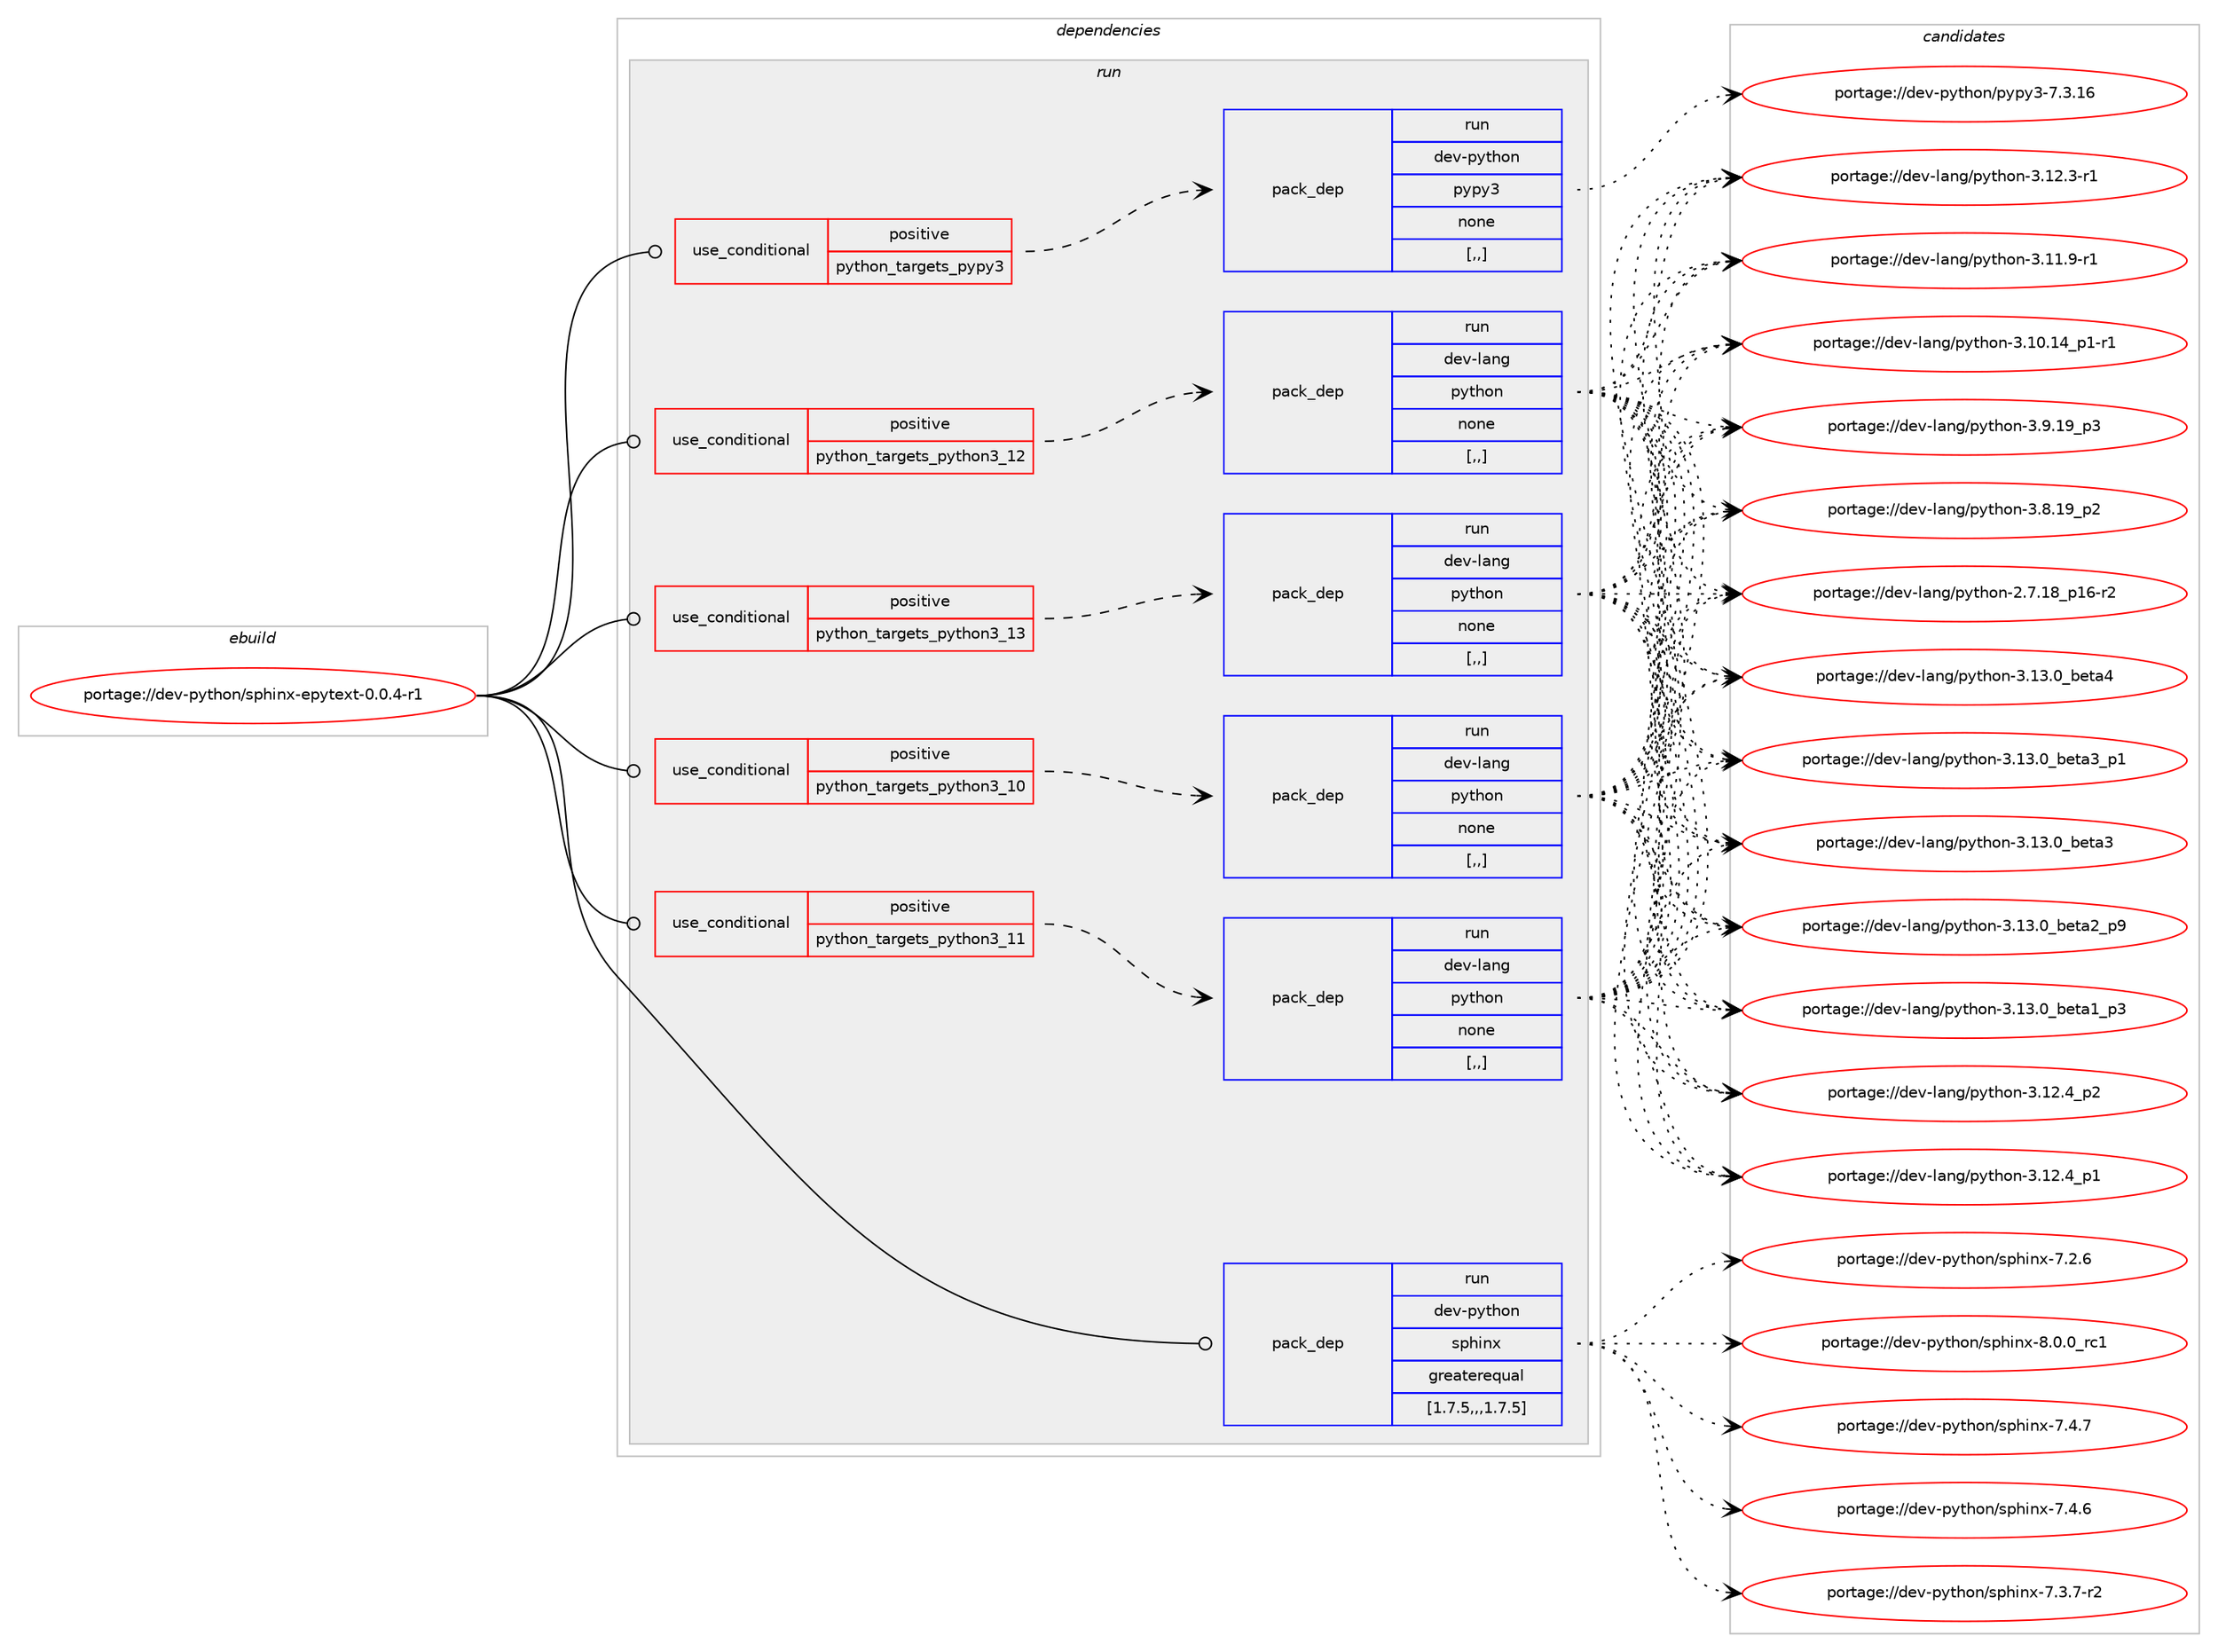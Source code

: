 digraph prolog {

# *************
# Graph options
# *************

newrank=true;
concentrate=true;
compound=true;
graph [rankdir=LR,fontname=Helvetica,fontsize=10,ranksep=1.5];#, ranksep=2.5, nodesep=0.2];
edge  [arrowhead=vee];
node  [fontname=Helvetica,fontsize=10];

# **********
# The ebuild
# **********

subgraph cluster_leftcol {
color=gray;
label=<<i>ebuild</i>>;
id [label="portage://dev-python/sphinx-epytext-0.0.4-r1", color=red, width=4, href="../dev-python/sphinx-epytext-0.0.4-r1.svg"];
}

# ****************
# The dependencies
# ****************

subgraph cluster_midcol {
color=gray;
label=<<i>dependencies</i>>;
subgraph cluster_compile {
fillcolor="#eeeeee";
style=filled;
label=<<i>compile</i>>;
}
subgraph cluster_compileandrun {
fillcolor="#eeeeee";
style=filled;
label=<<i>compile and run</i>>;
}
subgraph cluster_run {
fillcolor="#eeeeee";
style=filled;
label=<<i>run</i>>;
subgraph cond39854 {
dependency164152 [label=<<TABLE BORDER="0" CELLBORDER="1" CELLSPACING="0" CELLPADDING="4"><TR><TD ROWSPAN="3" CELLPADDING="10">use_conditional</TD></TR><TR><TD>positive</TD></TR><TR><TD>python_targets_pypy3</TD></TR></TABLE>>, shape=none, color=red];
subgraph pack123026 {
dependency164153 [label=<<TABLE BORDER="0" CELLBORDER="1" CELLSPACING="0" CELLPADDING="4" WIDTH="220"><TR><TD ROWSPAN="6" CELLPADDING="30">pack_dep</TD></TR><TR><TD WIDTH="110">run</TD></TR><TR><TD>dev-python</TD></TR><TR><TD>pypy3</TD></TR><TR><TD>none</TD></TR><TR><TD>[,,]</TD></TR></TABLE>>, shape=none, color=blue];
}
dependency164152:e -> dependency164153:w [weight=20,style="dashed",arrowhead="vee"];
}
id:e -> dependency164152:w [weight=20,style="solid",arrowhead="odot"];
subgraph cond39855 {
dependency164154 [label=<<TABLE BORDER="0" CELLBORDER="1" CELLSPACING="0" CELLPADDING="4"><TR><TD ROWSPAN="3" CELLPADDING="10">use_conditional</TD></TR><TR><TD>positive</TD></TR><TR><TD>python_targets_python3_10</TD></TR></TABLE>>, shape=none, color=red];
subgraph pack123027 {
dependency164155 [label=<<TABLE BORDER="0" CELLBORDER="1" CELLSPACING="0" CELLPADDING="4" WIDTH="220"><TR><TD ROWSPAN="6" CELLPADDING="30">pack_dep</TD></TR><TR><TD WIDTH="110">run</TD></TR><TR><TD>dev-lang</TD></TR><TR><TD>python</TD></TR><TR><TD>none</TD></TR><TR><TD>[,,]</TD></TR></TABLE>>, shape=none, color=blue];
}
dependency164154:e -> dependency164155:w [weight=20,style="dashed",arrowhead="vee"];
}
id:e -> dependency164154:w [weight=20,style="solid",arrowhead="odot"];
subgraph cond39856 {
dependency164156 [label=<<TABLE BORDER="0" CELLBORDER="1" CELLSPACING="0" CELLPADDING="4"><TR><TD ROWSPAN="3" CELLPADDING="10">use_conditional</TD></TR><TR><TD>positive</TD></TR><TR><TD>python_targets_python3_11</TD></TR></TABLE>>, shape=none, color=red];
subgraph pack123028 {
dependency164157 [label=<<TABLE BORDER="0" CELLBORDER="1" CELLSPACING="0" CELLPADDING="4" WIDTH="220"><TR><TD ROWSPAN="6" CELLPADDING="30">pack_dep</TD></TR><TR><TD WIDTH="110">run</TD></TR><TR><TD>dev-lang</TD></TR><TR><TD>python</TD></TR><TR><TD>none</TD></TR><TR><TD>[,,]</TD></TR></TABLE>>, shape=none, color=blue];
}
dependency164156:e -> dependency164157:w [weight=20,style="dashed",arrowhead="vee"];
}
id:e -> dependency164156:w [weight=20,style="solid",arrowhead="odot"];
subgraph cond39857 {
dependency164158 [label=<<TABLE BORDER="0" CELLBORDER="1" CELLSPACING="0" CELLPADDING="4"><TR><TD ROWSPAN="3" CELLPADDING="10">use_conditional</TD></TR><TR><TD>positive</TD></TR><TR><TD>python_targets_python3_12</TD></TR></TABLE>>, shape=none, color=red];
subgraph pack123029 {
dependency164159 [label=<<TABLE BORDER="0" CELLBORDER="1" CELLSPACING="0" CELLPADDING="4" WIDTH="220"><TR><TD ROWSPAN="6" CELLPADDING="30">pack_dep</TD></TR><TR><TD WIDTH="110">run</TD></TR><TR><TD>dev-lang</TD></TR><TR><TD>python</TD></TR><TR><TD>none</TD></TR><TR><TD>[,,]</TD></TR></TABLE>>, shape=none, color=blue];
}
dependency164158:e -> dependency164159:w [weight=20,style="dashed",arrowhead="vee"];
}
id:e -> dependency164158:w [weight=20,style="solid",arrowhead="odot"];
subgraph cond39858 {
dependency164160 [label=<<TABLE BORDER="0" CELLBORDER="1" CELLSPACING="0" CELLPADDING="4"><TR><TD ROWSPAN="3" CELLPADDING="10">use_conditional</TD></TR><TR><TD>positive</TD></TR><TR><TD>python_targets_python3_13</TD></TR></TABLE>>, shape=none, color=red];
subgraph pack123030 {
dependency164161 [label=<<TABLE BORDER="0" CELLBORDER="1" CELLSPACING="0" CELLPADDING="4" WIDTH="220"><TR><TD ROWSPAN="6" CELLPADDING="30">pack_dep</TD></TR><TR><TD WIDTH="110">run</TD></TR><TR><TD>dev-lang</TD></TR><TR><TD>python</TD></TR><TR><TD>none</TD></TR><TR><TD>[,,]</TD></TR></TABLE>>, shape=none, color=blue];
}
dependency164160:e -> dependency164161:w [weight=20,style="dashed",arrowhead="vee"];
}
id:e -> dependency164160:w [weight=20,style="solid",arrowhead="odot"];
subgraph pack123031 {
dependency164162 [label=<<TABLE BORDER="0" CELLBORDER="1" CELLSPACING="0" CELLPADDING="4" WIDTH="220"><TR><TD ROWSPAN="6" CELLPADDING="30">pack_dep</TD></TR><TR><TD WIDTH="110">run</TD></TR><TR><TD>dev-python</TD></TR><TR><TD>sphinx</TD></TR><TR><TD>greaterequal</TD></TR><TR><TD>[1.7.5,,,1.7.5]</TD></TR></TABLE>>, shape=none, color=blue];
}
id:e -> dependency164162:w [weight=20,style="solid",arrowhead="odot"];
}
}

# **************
# The candidates
# **************

subgraph cluster_choices {
rank=same;
color=gray;
label=<<i>candidates</i>>;

subgraph choice123026 {
color=black;
nodesep=1;
choice10010111845112121116104111110471121211121215145554651464954 [label="portage://dev-python/pypy3-7.3.16", color=red, width=4,href="../dev-python/pypy3-7.3.16.svg"];
dependency164153:e -> choice10010111845112121116104111110471121211121215145554651464954:w [style=dotted,weight="100"];
}
subgraph choice123027 {
color=black;
nodesep=1;
choice1001011184510897110103471121211161041111104551464951464895981011169752 [label="portage://dev-lang/python-3.13.0_beta4", color=red, width=4,href="../dev-lang/python-3.13.0_beta4.svg"];
choice10010111845108971101034711212111610411111045514649514648959810111697519511249 [label="portage://dev-lang/python-3.13.0_beta3_p1", color=red, width=4,href="../dev-lang/python-3.13.0_beta3_p1.svg"];
choice1001011184510897110103471121211161041111104551464951464895981011169751 [label="portage://dev-lang/python-3.13.0_beta3", color=red, width=4,href="../dev-lang/python-3.13.0_beta3.svg"];
choice10010111845108971101034711212111610411111045514649514648959810111697509511257 [label="portage://dev-lang/python-3.13.0_beta2_p9", color=red, width=4,href="../dev-lang/python-3.13.0_beta2_p9.svg"];
choice10010111845108971101034711212111610411111045514649514648959810111697499511251 [label="portage://dev-lang/python-3.13.0_beta1_p3", color=red, width=4,href="../dev-lang/python-3.13.0_beta1_p3.svg"];
choice100101118451089711010347112121116104111110455146495046529511250 [label="portage://dev-lang/python-3.12.4_p2", color=red, width=4,href="../dev-lang/python-3.12.4_p2.svg"];
choice100101118451089711010347112121116104111110455146495046529511249 [label="portage://dev-lang/python-3.12.4_p1", color=red, width=4,href="../dev-lang/python-3.12.4_p1.svg"];
choice100101118451089711010347112121116104111110455146495046514511449 [label="portage://dev-lang/python-3.12.3-r1", color=red, width=4,href="../dev-lang/python-3.12.3-r1.svg"];
choice100101118451089711010347112121116104111110455146494946574511449 [label="portage://dev-lang/python-3.11.9-r1", color=red, width=4,href="../dev-lang/python-3.11.9-r1.svg"];
choice100101118451089711010347112121116104111110455146494846495295112494511449 [label="portage://dev-lang/python-3.10.14_p1-r1", color=red, width=4,href="../dev-lang/python-3.10.14_p1-r1.svg"];
choice100101118451089711010347112121116104111110455146574649579511251 [label="portage://dev-lang/python-3.9.19_p3", color=red, width=4,href="../dev-lang/python-3.9.19_p3.svg"];
choice100101118451089711010347112121116104111110455146564649579511250 [label="portage://dev-lang/python-3.8.19_p2", color=red, width=4,href="../dev-lang/python-3.8.19_p2.svg"];
choice100101118451089711010347112121116104111110455046554649569511249544511450 [label="portage://dev-lang/python-2.7.18_p16-r2", color=red, width=4,href="../dev-lang/python-2.7.18_p16-r2.svg"];
dependency164155:e -> choice1001011184510897110103471121211161041111104551464951464895981011169752:w [style=dotted,weight="100"];
dependency164155:e -> choice10010111845108971101034711212111610411111045514649514648959810111697519511249:w [style=dotted,weight="100"];
dependency164155:e -> choice1001011184510897110103471121211161041111104551464951464895981011169751:w [style=dotted,weight="100"];
dependency164155:e -> choice10010111845108971101034711212111610411111045514649514648959810111697509511257:w [style=dotted,weight="100"];
dependency164155:e -> choice10010111845108971101034711212111610411111045514649514648959810111697499511251:w [style=dotted,weight="100"];
dependency164155:e -> choice100101118451089711010347112121116104111110455146495046529511250:w [style=dotted,weight="100"];
dependency164155:e -> choice100101118451089711010347112121116104111110455146495046529511249:w [style=dotted,weight="100"];
dependency164155:e -> choice100101118451089711010347112121116104111110455146495046514511449:w [style=dotted,weight="100"];
dependency164155:e -> choice100101118451089711010347112121116104111110455146494946574511449:w [style=dotted,weight="100"];
dependency164155:e -> choice100101118451089711010347112121116104111110455146494846495295112494511449:w [style=dotted,weight="100"];
dependency164155:e -> choice100101118451089711010347112121116104111110455146574649579511251:w [style=dotted,weight="100"];
dependency164155:e -> choice100101118451089711010347112121116104111110455146564649579511250:w [style=dotted,weight="100"];
dependency164155:e -> choice100101118451089711010347112121116104111110455046554649569511249544511450:w [style=dotted,weight="100"];
}
subgraph choice123028 {
color=black;
nodesep=1;
choice1001011184510897110103471121211161041111104551464951464895981011169752 [label="portage://dev-lang/python-3.13.0_beta4", color=red, width=4,href="../dev-lang/python-3.13.0_beta4.svg"];
choice10010111845108971101034711212111610411111045514649514648959810111697519511249 [label="portage://dev-lang/python-3.13.0_beta3_p1", color=red, width=4,href="../dev-lang/python-3.13.0_beta3_p1.svg"];
choice1001011184510897110103471121211161041111104551464951464895981011169751 [label="portage://dev-lang/python-3.13.0_beta3", color=red, width=4,href="../dev-lang/python-3.13.0_beta3.svg"];
choice10010111845108971101034711212111610411111045514649514648959810111697509511257 [label="portage://dev-lang/python-3.13.0_beta2_p9", color=red, width=4,href="../dev-lang/python-3.13.0_beta2_p9.svg"];
choice10010111845108971101034711212111610411111045514649514648959810111697499511251 [label="portage://dev-lang/python-3.13.0_beta1_p3", color=red, width=4,href="../dev-lang/python-3.13.0_beta1_p3.svg"];
choice100101118451089711010347112121116104111110455146495046529511250 [label="portage://dev-lang/python-3.12.4_p2", color=red, width=4,href="../dev-lang/python-3.12.4_p2.svg"];
choice100101118451089711010347112121116104111110455146495046529511249 [label="portage://dev-lang/python-3.12.4_p1", color=red, width=4,href="../dev-lang/python-3.12.4_p1.svg"];
choice100101118451089711010347112121116104111110455146495046514511449 [label="portage://dev-lang/python-3.12.3-r1", color=red, width=4,href="../dev-lang/python-3.12.3-r1.svg"];
choice100101118451089711010347112121116104111110455146494946574511449 [label="portage://dev-lang/python-3.11.9-r1", color=red, width=4,href="../dev-lang/python-3.11.9-r1.svg"];
choice100101118451089711010347112121116104111110455146494846495295112494511449 [label="portage://dev-lang/python-3.10.14_p1-r1", color=red, width=4,href="../dev-lang/python-3.10.14_p1-r1.svg"];
choice100101118451089711010347112121116104111110455146574649579511251 [label="portage://dev-lang/python-3.9.19_p3", color=red, width=4,href="../dev-lang/python-3.9.19_p3.svg"];
choice100101118451089711010347112121116104111110455146564649579511250 [label="portage://dev-lang/python-3.8.19_p2", color=red, width=4,href="../dev-lang/python-3.8.19_p2.svg"];
choice100101118451089711010347112121116104111110455046554649569511249544511450 [label="portage://dev-lang/python-2.7.18_p16-r2", color=red, width=4,href="../dev-lang/python-2.7.18_p16-r2.svg"];
dependency164157:e -> choice1001011184510897110103471121211161041111104551464951464895981011169752:w [style=dotted,weight="100"];
dependency164157:e -> choice10010111845108971101034711212111610411111045514649514648959810111697519511249:w [style=dotted,weight="100"];
dependency164157:e -> choice1001011184510897110103471121211161041111104551464951464895981011169751:w [style=dotted,weight="100"];
dependency164157:e -> choice10010111845108971101034711212111610411111045514649514648959810111697509511257:w [style=dotted,weight="100"];
dependency164157:e -> choice10010111845108971101034711212111610411111045514649514648959810111697499511251:w [style=dotted,weight="100"];
dependency164157:e -> choice100101118451089711010347112121116104111110455146495046529511250:w [style=dotted,weight="100"];
dependency164157:e -> choice100101118451089711010347112121116104111110455146495046529511249:w [style=dotted,weight="100"];
dependency164157:e -> choice100101118451089711010347112121116104111110455146495046514511449:w [style=dotted,weight="100"];
dependency164157:e -> choice100101118451089711010347112121116104111110455146494946574511449:w [style=dotted,weight="100"];
dependency164157:e -> choice100101118451089711010347112121116104111110455146494846495295112494511449:w [style=dotted,weight="100"];
dependency164157:e -> choice100101118451089711010347112121116104111110455146574649579511251:w [style=dotted,weight="100"];
dependency164157:e -> choice100101118451089711010347112121116104111110455146564649579511250:w [style=dotted,weight="100"];
dependency164157:e -> choice100101118451089711010347112121116104111110455046554649569511249544511450:w [style=dotted,weight="100"];
}
subgraph choice123029 {
color=black;
nodesep=1;
choice1001011184510897110103471121211161041111104551464951464895981011169752 [label="portage://dev-lang/python-3.13.0_beta4", color=red, width=4,href="../dev-lang/python-3.13.0_beta4.svg"];
choice10010111845108971101034711212111610411111045514649514648959810111697519511249 [label="portage://dev-lang/python-3.13.0_beta3_p1", color=red, width=4,href="../dev-lang/python-3.13.0_beta3_p1.svg"];
choice1001011184510897110103471121211161041111104551464951464895981011169751 [label="portage://dev-lang/python-3.13.0_beta3", color=red, width=4,href="../dev-lang/python-3.13.0_beta3.svg"];
choice10010111845108971101034711212111610411111045514649514648959810111697509511257 [label="portage://dev-lang/python-3.13.0_beta2_p9", color=red, width=4,href="../dev-lang/python-3.13.0_beta2_p9.svg"];
choice10010111845108971101034711212111610411111045514649514648959810111697499511251 [label="portage://dev-lang/python-3.13.0_beta1_p3", color=red, width=4,href="../dev-lang/python-3.13.0_beta1_p3.svg"];
choice100101118451089711010347112121116104111110455146495046529511250 [label="portage://dev-lang/python-3.12.4_p2", color=red, width=4,href="../dev-lang/python-3.12.4_p2.svg"];
choice100101118451089711010347112121116104111110455146495046529511249 [label="portage://dev-lang/python-3.12.4_p1", color=red, width=4,href="../dev-lang/python-3.12.4_p1.svg"];
choice100101118451089711010347112121116104111110455146495046514511449 [label="portage://dev-lang/python-3.12.3-r1", color=red, width=4,href="../dev-lang/python-3.12.3-r1.svg"];
choice100101118451089711010347112121116104111110455146494946574511449 [label="portage://dev-lang/python-3.11.9-r1", color=red, width=4,href="../dev-lang/python-3.11.9-r1.svg"];
choice100101118451089711010347112121116104111110455146494846495295112494511449 [label="portage://dev-lang/python-3.10.14_p1-r1", color=red, width=4,href="../dev-lang/python-3.10.14_p1-r1.svg"];
choice100101118451089711010347112121116104111110455146574649579511251 [label="portage://dev-lang/python-3.9.19_p3", color=red, width=4,href="../dev-lang/python-3.9.19_p3.svg"];
choice100101118451089711010347112121116104111110455146564649579511250 [label="portage://dev-lang/python-3.8.19_p2", color=red, width=4,href="../dev-lang/python-3.8.19_p2.svg"];
choice100101118451089711010347112121116104111110455046554649569511249544511450 [label="portage://dev-lang/python-2.7.18_p16-r2", color=red, width=4,href="../dev-lang/python-2.7.18_p16-r2.svg"];
dependency164159:e -> choice1001011184510897110103471121211161041111104551464951464895981011169752:w [style=dotted,weight="100"];
dependency164159:e -> choice10010111845108971101034711212111610411111045514649514648959810111697519511249:w [style=dotted,weight="100"];
dependency164159:e -> choice1001011184510897110103471121211161041111104551464951464895981011169751:w [style=dotted,weight="100"];
dependency164159:e -> choice10010111845108971101034711212111610411111045514649514648959810111697509511257:w [style=dotted,weight="100"];
dependency164159:e -> choice10010111845108971101034711212111610411111045514649514648959810111697499511251:w [style=dotted,weight="100"];
dependency164159:e -> choice100101118451089711010347112121116104111110455146495046529511250:w [style=dotted,weight="100"];
dependency164159:e -> choice100101118451089711010347112121116104111110455146495046529511249:w [style=dotted,weight="100"];
dependency164159:e -> choice100101118451089711010347112121116104111110455146495046514511449:w [style=dotted,weight="100"];
dependency164159:e -> choice100101118451089711010347112121116104111110455146494946574511449:w [style=dotted,weight="100"];
dependency164159:e -> choice100101118451089711010347112121116104111110455146494846495295112494511449:w [style=dotted,weight="100"];
dependency164159:e -> choice100101118451089711010347112121116104111110455146574649579511251:w [style=dotted,weight="100"];
dependency164159:e -> choice100101118451089711010347112121116104111110455146564649579511250:w [style=dotted,weight="100"];
dependency164159:e -> choice100101118451089711010347112121116104111110455046554649569511249544511450:w [style=dotted,weight="100"];
}
subgraph choice123030 {
color=black;
nodesep=1;
choice1001011184510897110103471121211161041111104551464951464895981011169752 [label="portage://dev-lang/python-3.13.0_beta4", color=red, width=4,href="../dev-lang/python-3.13.0_beta4.svg"];
choice10010111845108971101034711212111610411111045514649514648959810111697519511249 [label="portage://dev-lang/python-3.13.0_beta3_p1", color=red, width=4,href="../dev-lang/python-3.13.0_beta3_p1.svg"];
choice1001011184510897110103471121211161041111104551464951464895981011169751 [label="portage://dev-lang/python-3.13.0_beta3", color=red, width=4,href="../dev-lang/python-3.13.0_beta3.svg"];
choice10010111845108971101034711212111610411111045514649514648959810111697509511257 [label="portage://dev-lang/python-3.13.0_beta2_p9", color=red, width=4,href="../dev-lang/python-3.13.0_beta2_p9.svg"];
choice10010111845108971101034711212111610411111045514649514648959810111697499511251 [label="portage://dev-lang/python-3.13.0_beta1_p3", color=red, width=4,href="../dev-lang/python-3.13.0_beta1_p3.svg"];
choice100101118451089711010347112121116104111110455146495046529511250 [label="portage://dev-lang/python-3.12.4_p2", color=red, width=4,href="../dev-lang/python-3.12.4_p2.svg"];
choice100101118451089711010347112121116104111110455146495046529511249 [label="portage://dev-lang/python-3.12.4_p1", color=red, width=4,href="../dev-lang/python-3.12.4_p1.svg"];
choice100101118451089711010347112121116104111110455146495046514511449 [label="portage://dev-lang/python-3.12.3-r1", color=red, width=4,href="../dev-lang/python-3.12.3-r1.svg"];
choice100101118451089711010347112121116104111110455146494946574511449 [label="portage://dev-lang/python-3.11.9-r1", color=red, width=4,href="../dev-lang/python-3.11.9-r1.svg"];
choice100101118451089711010347112121116104111110455146494846495295112494511449 [label="portage://dev-lang/python-3.10.14_p1-r1", color=red, width=4,href="../dev-lang/python-3.10.14_p1-r1.svg"];
choice100101118451089711010347112121116104111110455146574649579511251 [label="portage://dev-lang/python-3.9.19_p3", color=red, width=4,href="../dev-lang/python-3.9.19_p3.svg"];
choice100101118451089711010347112121116104111110455146564649579511250 [label="portage://dev-lang/python-3.8.19_p2", color=red, width=4,href="../dev-lang/python-3.8.19_p2.svg"];
choice100101118451089711010347112121116104111110455046554649569511249544511450 [label="portage://dev-lang/python-2.7.18_p16-r2", color=red, width=4,href="../dev-lang/python-2.7.18_p16-r2.svg"];
dependency164161:e -> choice1001011184510897110103471121211161041111104551464951464895981011169752:w [style=dotted,weight="100"];
dependency164161:e -> choice10010111845108971101034711212111610411111045514649514648959810111697519511249:w [style=dotted,weight="100"];
dependency164161:e -> choice1001011184510897110103471121211161041111104551464951464895981011169751:w [style=dotted,weight="100"];
dependency164161:e -> choice10010111845108971101034711212111610411111045514649514648959810111697509511257:w [style=dotted,weight="100"];
dependency164161:e -> choice10010111845108971101034711212111610411111045514649514648959810111697499511251:w [style=dotted,weight="100"];
dependency164161:e -> choice100101118451089711010347112121116104111110455146495046529511250:w [style=dotted,weight="100"];
dependency164161:e -> choice100101118451089711010347112121116104111110455146495046529511249:w [style=dotted,weight="100"];
dependency164161:e -> choice100101118451089711010347112121116104111110455146495046514511449:w [style=dotted,weight="100"];
dependency164161:e -> choice100101118451089711010347112121116104111110455146494946574511449:w [style=dotted,weight="100"];
dependency164161:e -> choice100101118451089711010347112121116104111110455146494846495295112494511449:w [style=dotted,weight="100"];
dependency164161:e -> choice100101118451089711010347112121116104111110455146574649579511251:w [style=dotted,weight="100"];
dependency164161:e -> choice100101118451089711010347112121116104111110455146564649579511250:w [style=dotted,weight="100"];
dependency164161:e -> choice100101118451089711010347112121116104111110455046554649569511249544511450:w [style=dotted,weight="100"];
}
subgraph choice123031 {
color=black;
nodesep=1;
choice1001011184511212111610411111047115112104105110120455646484648951149949 [label="portage://dev-python/sphinx-8.0.0_rc1", color=red, width=4,href="../dev-python/sphinx-8.0.0_rc1.svg"];
choice1001011184511212111610411111047115112104105110120455546524655 [label="portage://dev-python/sphinx-7.4.7", color=red, width=4,href="../dev-python/sphinx-7.4.7.svg"];
choice1001011184511212111610411111047115112104105110120455546524654 [label="portage://dev-python/sphinx-7.4.6", color=red, width=4,href="../dev-python/sphinx-7.4.6.svg"];
choice10010111845112121116104111110471151121041051101204555465146554511450 [label="portage://dev-python/sphinx-7.3.7-r2", color=red, width=4,href="../dev-python/sphinx-7.3.7-r2.svg"];
choice1001011184511212111610411111047115112104105110120455546504654 [label="portage://dev-python/sphinx-7.2.6", color=red, width=4,href="../dev-python/sphinx-7.2.6.svg"];
dependency164162:e -> choice1001011184511212111610411111047115112104105110120455646484648951149949:w [style=dotted,weight="100"];
dependency164162:e -> choice1001011184511212111610411111047115112104105110120455546524655:w [style=dotted,weight="100"];
dependency164162:e -> choice1001011184511212111610411111047115112104105110120455546524654:w [style=dotted,weight="100"];
dependency164162:e -> choice10010111845112121116104111110471151121041051101204555465146554511450:w [style=dotted,weight="100"];
dependency164162:e -> choice1001011184511212111610411111047115112104105110120455546504654:w [style=dotted,weight="100"];
}
}

}
